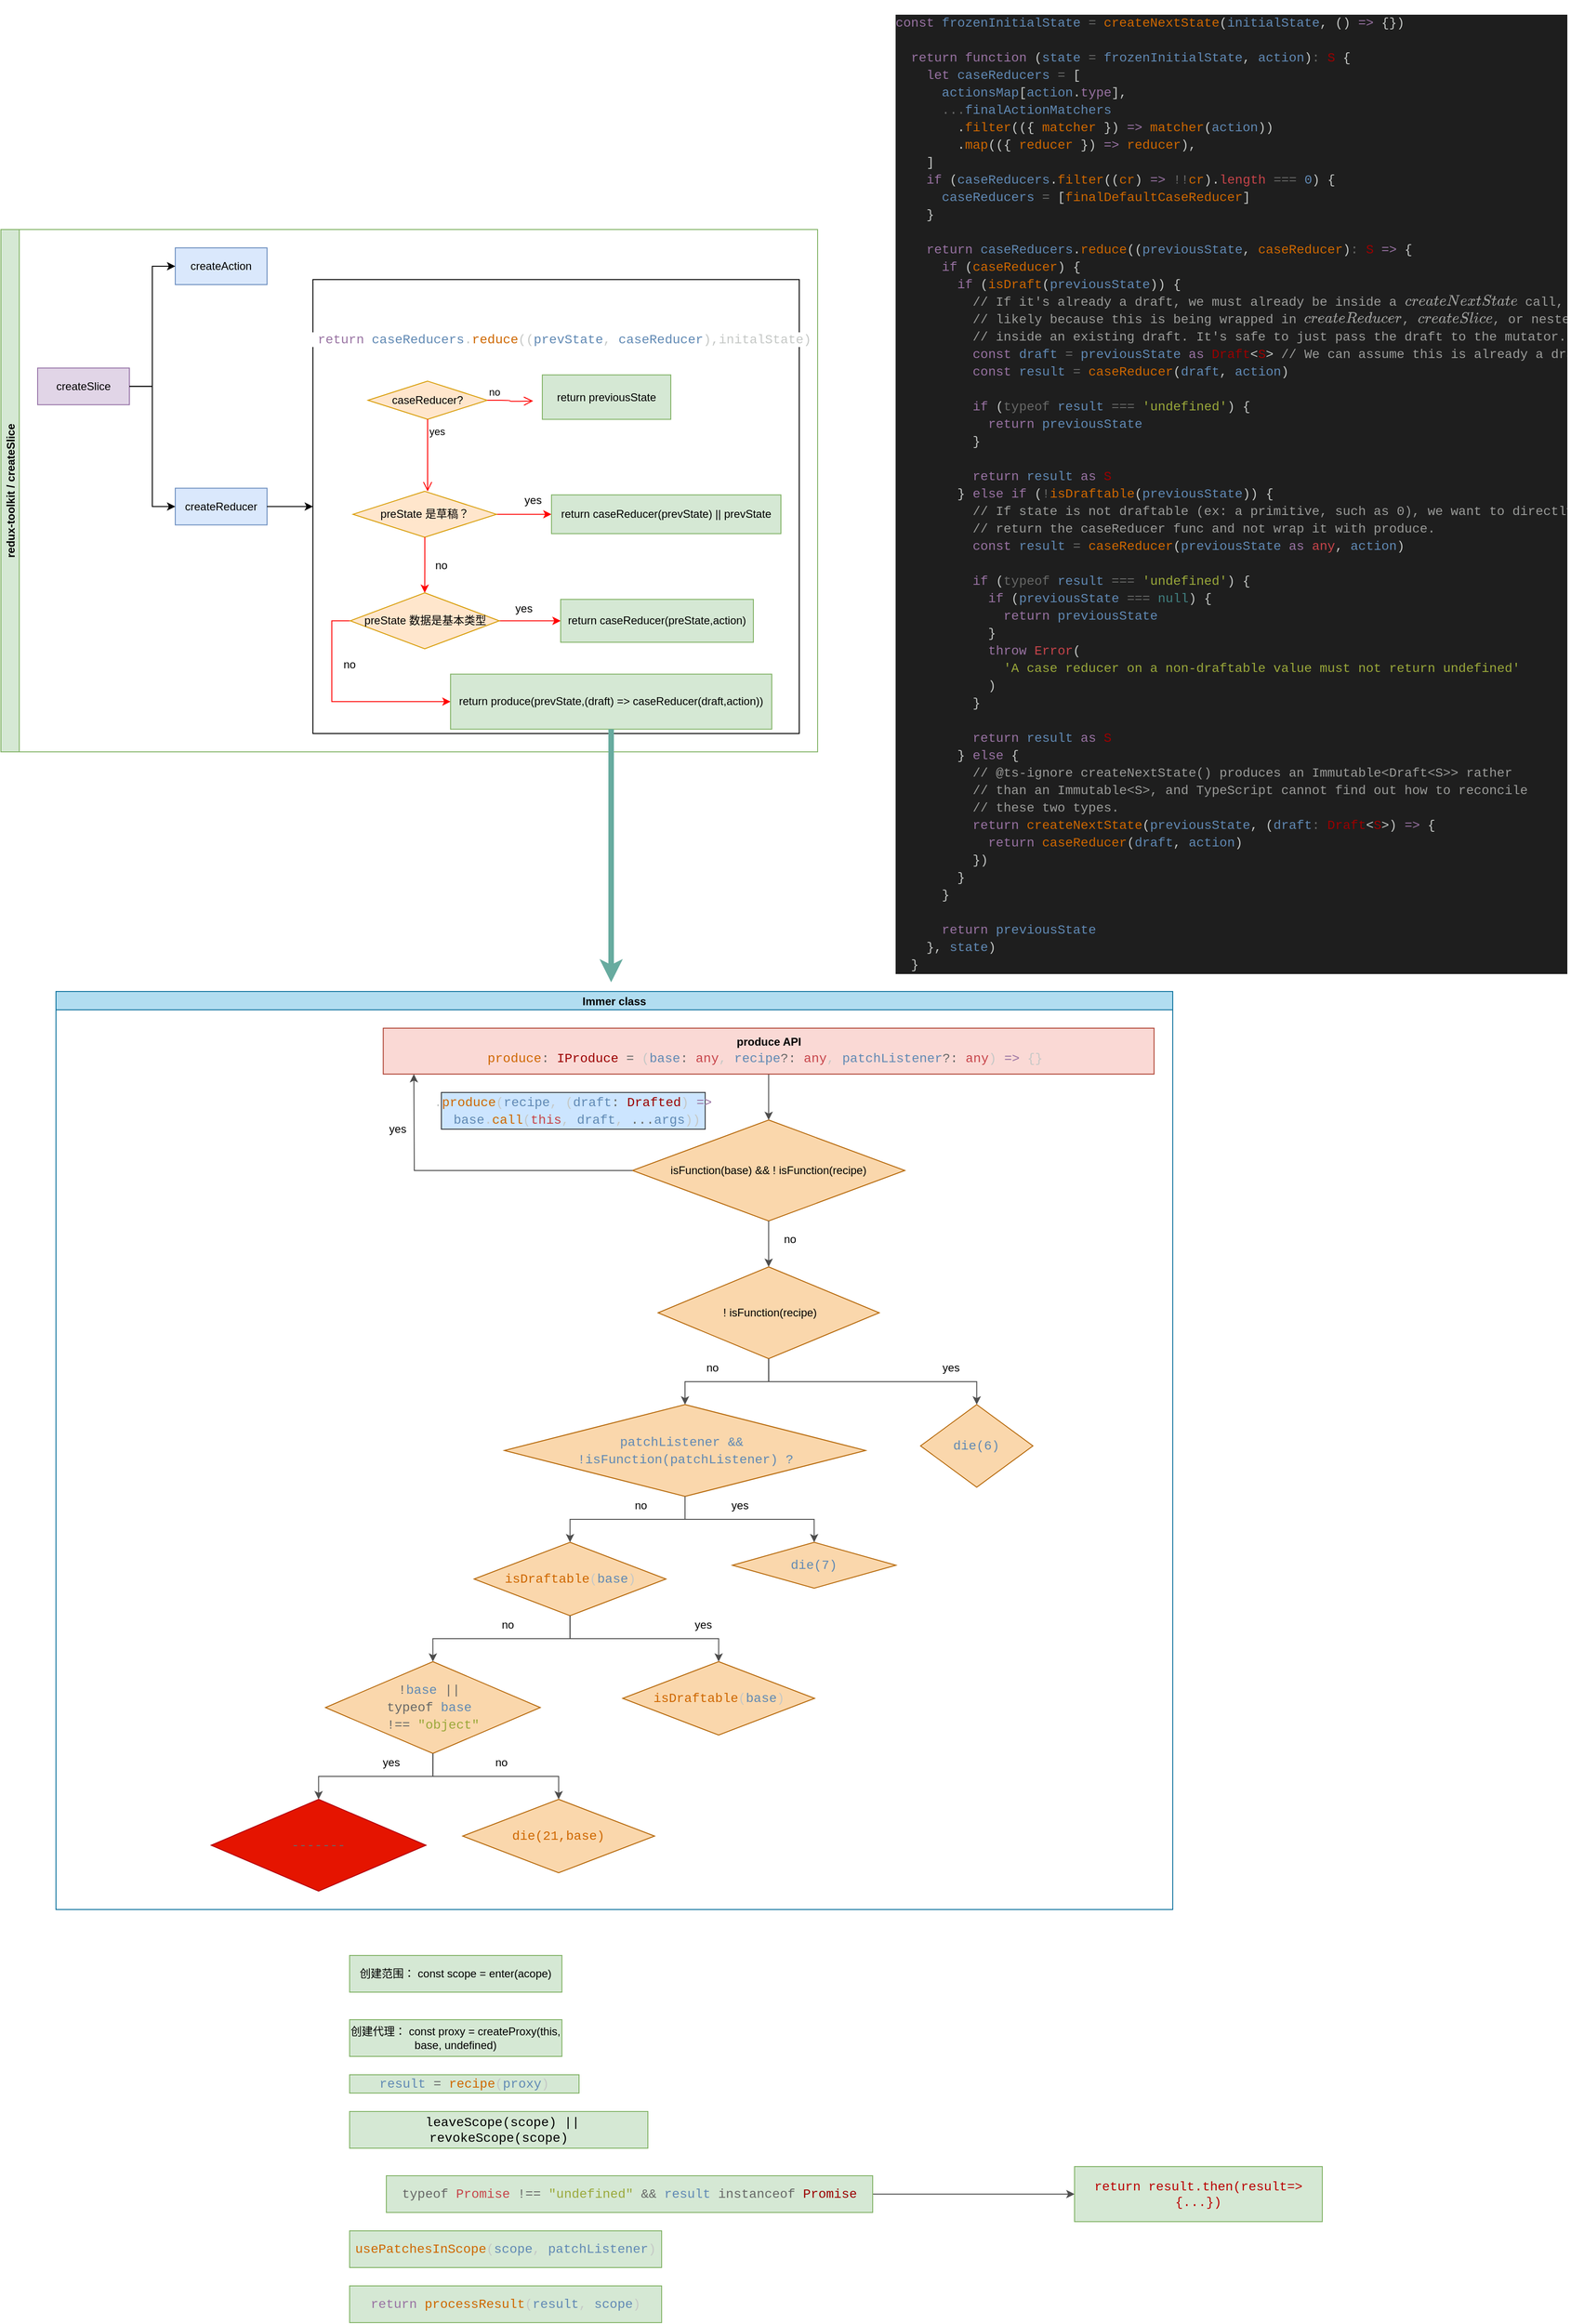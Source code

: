 <mxfile version="14.8.0" type="github">
  <diagram id="C5RBs43oDa-KdzZeNtuy" name="Immer 源码">
    <mxGraphModel dx="1525" dy="796" grid="1" gridSize="10" guides="1" tooltips="1" connect="1" arrows="1" fold="1" page="1" pageScale="1" pageWidth="827" pageHeight="1169" math="0" shadow="0">
      <root>
        <mxCell id="WIyWlLk6GJQsqaUBKTNV-0" />
        <mxCell id="WIyWlLk6GJQsqaUBKTNV-1" parent="WIyWlLk6GJQsqaUBKTNV-0" />
        <mxCell id="nkPAldrCDChmKuOqDMVw-0" value="redux-toolkit / createSlice" style="swimlane;startSize=20;horizontal=0;childLayout=treeLayout;horizontalTree=1;resizable=0;containerType=tree;strokeColor=#82b366;fillColor=#d5e8d4;" vertex="1" parent="WIyWlLk6GJQsqaUBKTNV-1">
          <mxGeometry x="260" y="300" width="890" height="569" as="geometry">
            <mxRectangle x="260" y="300" width="50" height="40" as="alternateBounds" />
          </mxGeometry>
        </mxCell>
        <mxCell id="nkPAldrCDChmKuOqDMVw-1" value="createSlice" style="whiteSpace=wrap;html=1;fillColor=#e1d5e7;strokeColor=#9673a6;" vertex="1" parent="nkPAldrCDChmKuOqDMVw-0">
          <mxGeometry x="40" y="150.892" width="100" height="40" as="geometry" />
        </mxCell>
        <mxCell id="nkPAldrCDChmKuOqDMVw-2" value="createAction" style="whiteSpace=wrap;html=1;fillColor=#dae8fc;strokeColor=#6c8ebf;" vertex="1" parent="nkPAldrCDChmKuOqDMVw-0">
          <mxGeometry x="190" y="20" width="100" height="40" as="geometry" />
        </mxCell>
        <mxCell id="nkPAldrCDChmKuOqDMVw-3" value="" style="edgeStyle=elbowEdgeStyle;elbow=horizontal;html=1;rounded=0;" edge="1" parent="nkPAldrCDChmKuOqDMVw-0" source="nkPAldrCDChmKuOqDMVw-1" target="nkPAldrCDChmKuOqDMVw-2">
          <mxGeometry relative="1" as="geometry" />
        </mxCell>
        <mxCell id="nkPAldrCDChmKuOqDMVw-4" value="createReducer" style="whiteSpace=wrap;html=1;fillColor=#dae8fc;strokeColor=#6c8ebf;" vertex="1" parent="nkPAldrCDChmKuOqDMVw-0">
          <mxGeometry x="190" y="281.784" width="100" height="40" as="geometry" />
        </mxCell>
        <mxCell id="nkPAldrCDChmKuOqDMVw-5" value="" style="edgeStyle=elbowEdgeStyle;elbow=horizontal;html=1;rounded=0;" edge="1" parent="nkPAldrCDChmKuOqDMVw-0" source="nkPAldrCDChmKuOqDMVw-1" target="nkPAldrCDChmKuOqDMVw-4">
          <mxGeometry relative="1" as="geometry" />
        </mxCell>
        <mxCell id="nkPAldrCDChmKuOqDMVw-21" value="" style="edgeStyle=elbowEdgeStyle;elbow=horizontal;html=1;rounded=0;" edge="1" target="nkPAldrCDChmKuOqDMVw-22" source="nkPAldrCDChmKuOqDMVw-4" parent="nkPAldrCDChmKuOqDMVw-0">
          <mxGeometry relative="1" as="geometry">
            <mxPoint x="400" y="374.084" as="sourcePoint" />
          </mxGeometry>
        </mxCell>
        <mxCell id="nkPAldrCDChmKuOqDMVw-22" value="" style="whiteSpace=wrap;html=1;" vertex="1" parent="nkPAldrCDChmKuOqDMVw-0">
          <mxGeometry x="340" y="54.554" width="530" height="494.46" as="geometry" />
        </mxCell>
        <mxCell id="nkPAldrCDChmKuOqDMVw-24" value="caseReducer?" style="rhombus;whiteSpace=wrap;html=1;fillColor=#ffe6cc;strokeColor=#d79b00;" vertex="1" parent="nkPAldrCDChmKuOqDMVw-0">
          <mxGeometry x="400" y="165.192" width="130" height="41.59" as="geometry" />
        </mxCell>
        <mxCell id="nkPAldrCDChmKuOqDMVw-25" value="no" style="edgeStyle=orthogonalEdgeStyle;html=1;align=left;verticalAlign=bottom;endArrow=open;endSize=8;strokeColor=#ff0000;" edge="1" source="nkPAldrCDChmKuOqDMVw-24" parent="nkPAldrCDChmKuOqDMVw-0">
          <mxGeometry x="-1" relative="1" as="geometry">
            <mxPoint x="580" y="186.78" as="targetPoint" />
          </mxGeometry>
        </mxCell>
        <mxCell id="nkPAldrCDChmKuOqDMVw-26" value="yes" style="edgeStyle=orthogonalEdgeStyle;html=1;align=left;verticalAlign=top;endArrow=open;endSize=8;strokeColor=#ff0000;" edge="1" source="nkPAldrCDChmKuOqDMVw-24" parent="nkPAldrCDChmKuOqDMVw-0">
          <mxGeometry x="-1" relative="1" as="geometry">
            <mxPoint x="465" y="285.192" as="targetPoint" />
            <Array as="points">
              <mxPoint x="465" y="267.192" />
            </Array>
          </mxGeometry>
        </mxCell>
        <mxCell id="nkPAldrCDChmKuOqDMVw-28" value="return previousState" style="rounded=0;whiteSpace=wrap;html=1;fillColor=#d5e8d4;strokeColor=#82b366;" vertex="1" parent="nkPAldrCDChmKuOqDMVw-0">
          <mxGeometry x="590" y="158.372" width="140" height="48.41" as="geometry" />
        </mxCell>
        <mxCell id="nkPAldrCDChmKuOqDMVw-43" style="edgeStyle=orthogonalEdgeStyle;rounded=0;orthogonalLoop=1;jettySize=auto;html=1;exitX=1;exitY=0.5;exitDx=0;exitDy=0;entryX=0;entryY=0.5;entryDx=0;entryDy=0;strokeColor=#FF0000;" edge="1" parent="nkPAldrCDChmKuOqDMVw-0" source="nkPAldrCDChmKuOqDMVw-29" target="nkPAldrCDChmKuOqDMVw-39">
          <mxGeometry relative="1" as="geometry" />
        </mxCell>
        <mxCell id="nkPAldrCDChmKuOqDMVw-29" value="preState 是草稿？" style="rhombus;whiteSpace=wrap;html=1;fillColor=#ffe6cc;strokeColor=#d79b00;" vertex="1" parent="nkPAldrCDChmKuOqDMVw-0">
          <mxGeometry x="383.75" y="285.192" width="156.25" height="50" as="geometry" />
        </mxCell>
        <mxCell id="nkPAldrCDChmKuOqDMVw-32" value="" style="edgeStyle=orthogonalEdgeStyle;rounded=0;orthogonalLoop=1;jettySize=auto;html=1;strokeColor=#FF0000;" edge="1" source="nkPAldrCDChmKuOqDMVw-29" target="nkPAldrCDChmKuOqDMVw-33" parent="nkPAldrCDChmKuOqDMVw-0">
          <mxGeometry relative="1" as="geometry" />
        </mxCell>
        <mxCell id="nkPAldrCDChmKuOqDMVw-47" style="edgeStyle=orthogonalEdgeStyle;rounded=0;orthogonalLoop=1;jettySize=auto;html=1;exitX=1;exitY=0.5;exitDx=0;exitDy=0;entryX=0;entryY=0.5;entryDx=0;entryDy=0;strokeColor=#FF0000;" edge="1" parent="nkPAldrCDChmKuOqDMVw-0" source="nkPAldrCDChmKuOqDMVw-33" target="nkPAldrCDChmKuOqDMVw-46">
          <mxGeometry relative="1" as="geometry" />
        </mxCell>
        <mxCell id="nkPAldrCDChmKuOqDMVw-56" style="edgeStyle=orthogonalEdgeStyle;rounded=0;orthogonalLoop=1;jettySize=auto;html=1;exitX=0;exitY=0.5;exitDx=0;exitDy=0;entryX=0;entryY=0.5;entryDx=0;entryDy=0;strokeColor=#FF0000;" edge="1" parent="nkPAldrCDChmKuOqDMVw-0" source="nkPAldrCDChmKuOqDMVw-33" target="nkPAldrCDChmKuOqDMVw-49">
          <mxGeometry relative="1" as="geometry" />
        </mxCell>
        <mxCell id="nkPAldrCDChmKuOqDMVw-33" value="preState 数据是基本类型" style="rhombus;whiteSpace=wrap;html=1;fillColor=#ffe6cc;strokeColor=#d79b00;" vertex="1" parent="nkPAldrCDChmKuOqDMVw-0">
          <mxGeometry x="380.62" y="395.766" width="162.5" height="60.97" as="geometry" />
        </mxCell>
        <mxCell id="nkPAldrCDChmKuOqDMVw-34" value="yes" style="text;html=1;strokeColor=none;fillColor=none;align=center;verticalAlign=middle;whiteSpace=wrap;rounded=0;" vertex="1" parent="nkPAldrCDChmKuOqDMVw-0">
          <mxGeometry x="560" y="285.192" width="40" height="20" as="geometry" />
        </mxCell>
        <mxCell id="nkPAldrCDChmKuOqDMVw-39" value="&lt;span&gt;return caseReducer(prevState) || prevState&lt;/span&gt;" style="rounded=0;whiteSpace=wrap;html=1;strokeColor=#82b366;fillColor=#d5e8d4;" vertex="1" parent="nkPAldrCDChmKuOqDMVw-0">
          <mxGeometry x="600" y="289.07" width="250" height="42.24" as="geometry" />
        </mxCell>
        <mxCell id="nkPAldrCDChmKuOqDMVw-45" value="no" style="text;html=1;strokeColor=none;fillColor=none;align=center;verticalAlign=middle;whiteSpace=wrap;rounded=0;" vertex="1" parent="nkPAldrCDChmKuOqDMVw-0">
          <mxGeometry x="460" y="355.762" width="40" height="20" as="geometry" />
        </mxCell>
        <mxCell id="nkPAldrCDChmKuOqDMVw-27" value="&lt;div style=&quot;color: rgb(197 , 200 , 198) ; font-family: &amp;#34;consolas&amp;#34; , &amp;#34;courier new&amp;#34; , monospace ; font-size: 14px ; line-height: 19px&quot;&gt;&lt;span style=&quot;background-color: rgb(255 , 255 , 255)&quot;&gt;&amp;nbsp;&lt;span style=&quot;color: rgb(152 , 114 , 162)&quot;&gt;return&lt;/span&gt;&amp;nbsp;&lt;span style=&quot;color: rgb(96 , 137 , 180)&quot;&gt;caseReducers&lt;/span&gt;.&lt;span style=&quot;color: rgb(206 , 103 , 0)&quot;&gt;reduce&lt;/span&gt;((&lt;span style=&quot;color: rgb(96 , 137 , 180)&quot;&gt;prevState&lt;/span&gt;,&amp;nbsp;&lt;span style=&quot;color: rgb(96 , 137 , 180)&quot;&gt;caseReducer&lt;/span&gt;),initalState)&lt;/span&gt;&lt;/div&gt;" style="rounded=0;whiteSpace=wrap;html=1;" vertex="1" parent="nkPAldrCDChmKuOqDMVw-0">
          <mxGeometry x="400" y="119.996" width="420" as="geometry" />
        </mxCell>
        <mxCell id="nkPAldrCDChmKuOqDMVw-46" value="return caseReducer(preState,action)" style="rounded=0;whiteSpace=wrap;html=1;strokeColor=#82b366;fillColor=#d5e8d4;" vertex="1" parent="nkPAldrCDChmKuOqDMVw-0">
          <mxGeometry x="610" y="402.896" width="210" height="46.71" as="geometry" />
        </mxCell>
        <mxCell id="nkPAldrCDChmKuOqDMVw-48" value="yes" style="text;html=1;strokeColor=none;fillColor=none;align=center;verticalAlign=middle;whiteSpace=wrap;rounded=0;" vertex="1" parent="nkPAldrCDChmKuOqDMVw-0">
          <mxGeometry x="550" y="402.896" width="40" height="20" as="geometry" />
        </mxCell>
        <mxCell id="nkPAldrCDChmKuOqDMVw-49" value="return produce(prevState,(draft) =&amp;gt; caseReducer(draft,action))" style="rounded=0;whiteSpace=wrap;html=1;strokeColor=#82b366;fillColor=#d5e8d4;" vertex="1" parent="nkPAldrCDChmKuOqDMVw-0">
          <mxGeometry x="490" y="484.308" width="350" height="60" as="geometry" />
        </mxCell>
        <mxCell id="nkPAldrCDChmKuOqDMVw-57" value="no" style="text;html=1;strokeColor=none;fillColor=none;align=center;verticalAlign=middle;whiteSpace=wrap;rounded=0;" vertex="1" parent="nkPAldrCDChmKuOqDMVw-0">
          <mxGeometry x="360" y="464.308" width="40" height="20" as="geometry" />
        </mxCell>
        <mxCell id="nkPAldrCDChmKuOqDMVw-6" style="edgeStyle=orthogonalEdgeStyle;rounded=0;orthogonalLoop=1;jettySize=auto;html=1;exitX=0.5;exitY=1;exitDx=0;exitDy=0;" edge="1" parent="WIyWlLk6GJQsqaUBKTNV-1" source="nkPAldrCDChmKuOqDMVw-0" target="nkPAldrCDChmKuOqDMVw-0">
          <mxGeometry relative="1" as="geometry" />
        </mxCell>
        <mxCell id="nkPAldrCDChmKuOqDMVw-60" style="edgeStyle=orthogonalEdgeStyle;rounded=0;orthogonalLoop=1;jettySize=auto;html=1;exitX=0.5;exitY=1;exitDx=0;exitDy=0;strokeColor=#67AB9F;strokeWidth=6;" edge="1" parent="WIyWlLk6GJQsqaUBKTNV-1" source="nkPAldrCDChmKuOqDMVw-49">
          <mxGeometry relative="1" as="geometry">
            <mxPoint x="925" y="1120" as="targetPoint" />
          </mxGeometry>
        </mxCell>
        <mxCell id="nkPAldrCDChmKuOqDMVw-61" value="Immer class" style="swimlane;startSize=20;horizontal=1;childLayout=treeLayout;horizontalTree=0;resizable=0;containerType=tree;strokeColor=#10739e;fillColor=#b1ddf0;" vertex="1" parent="WIyWlLk6GJQsqaUBKTNV-1">
          <mxGeometry x="320" y="1130" width="1217" height="1000" as="geometry" />
        </mxCell>
        <mxCell id="nkPAldrCDChmKuOqDMVw-78" style="edgeStyle=orthogonalEdgeStyle;rounded=0;orthogonalLoop=1;jettySize=auto;html=1;exitX=0.5;exitY=1;exitDx=0;exitDy=0;entryX=0.5;entryY=0;entryDx=0;entryDy=0;strokeWidth=1;strokeColor=#4D4D4D;" edge="1" parent="nkPAldrCDChmKuOqDMVw-61" source="nkPAldrCDChmKuOqDMVw-62" target="nkPAldrCDChmKuOqDMVw-77">
          <mxGeometry relative="1" as="geometry" />
        </mxCell>
        <mxCell id="nkPAldrCDChmKuOqDMVw-62" value="&lt;span style=&quot;line-height: 130%&quot;&gt;&lt;b&gt;produce API&lt;/b&gt;&lt;br&gt;&lt;/span&gt;&lt;div style=&quot;color: rgb(197 , 200 , 198) ; font-family: &amp;#34;consolas&amp;#34; , &amp;#34;courier new&amp;#34; , monospace ; font-size: 14px ; line-height: 19px&quot;&gt;&lt;span style=&quot;color: rgb(206 , 103 , 0)&quot;&gt;produce&lt;/span&gt;&lt;span style=&quot;color: rgb(103 , 104 , 103)&quot;&gt;:&lt;/span&gt;&amp;nbsp;&lt;span style=&quot;color: rgb(155 , 0 , 0)&quot;&gt;IProduce&lt;/span&gt;&amp;nbsp;&lt;span style=&quot;color: rgb(103 , 104 , 103)&quot;&gt;=&lt;/span&gt;&amp;nbsp;(&lt;span style=&quot;color: rgb(96 , 137 , 180)&quot;&gt;base&lt;/span&gt;&lt;span style=&quot;color: rgb(103 , 104 , 103)&quot;&gt;:&lt;/span&gt;&amp;nbsp;&lt;span style=&quot;color: rgb(199 , 68 , 74)&quot;&gt;any&lt;/span&gt;,&amp;nbsp;&lt;span style=&quot;color: rgb(96 , 137 , 180)&quot;&gt;recipe&lt;/span&gt;&lt;span style=&quot;color: rgb(103 , 104 , 103)&quot;&gt;?:&lt;/span&gt;&amp;nbsp;&lt;span style=&quot;color: rgb(199 , 68 , 74)&quot;&gt;any&lt;/span&gt;,&amp;nbsp;&lt;span style=&quot;color: rgb(96 , 137 , 180)&quot;&gt;patchListener&lt;/span&gt;&lt;span style=&quot;color: rgb(103 , 104 , 103)&quot;&gt;?:&lt;/span&gt;&amp;nbsp;&lt;span style=&quot;color: rgb(199 , 68 , 74)&quot;&gt;any&lt;/span&gt;)&amp;nbsp;&lt;span style=&quot;color: rgb(152 , 114 , 162)&quot;&gt;=&amp;gt;&lt;/span&gt;&amp;nbsp;{}&amp;nbsp;&lt;/div&gt;" style="whiteSpace=wrap;html=1;fillColor=#fad9d5;strokeColor=#ae4132;" vertex="1" parent="nkPAldrCDChmKuOqDMVw-61">
          <mxGeometry x="356.654" y="40" width="840" height="50" as="geometry" />
        </mxCell>
        <mxCell id="nkPAldrCDChmKuOqDMVw-77" value="isFunction(base) &amp;amp;&amp;amp; ! isFunction(recipe)" style="rhombus;whiteSpace=wrap;html=1;shadow=0;strokeColor=#b46504;fillColor=#fad7ac;rounded=0;" vertex="1" parent="nkPAldrCDChmKuOqDMVw-61">
          <mxGeometry x="628.269" y="140" width="296.77" height="110" as="geometry" />
        </mxCell>
        <mxCell id="nkPAldrCDChmKuOqDMVw-86" value="&amp;nbsp;&amp;nbsp;" style="text;html=1;strokeColor=none;fillColor=none;align=center;verticalAlign=middle;whiteSpace=wrap;rounded=0;shadow=0;" vertex="1" parent="nkPAldrCDChmKuOqDMVw-61">
          <mxGeometry x="20" y="150" width="30" height="10" as="geometry" />
        </mxCell>
        <mxCell id="nkPAldrCDChmKuOqDMVw-85" value="&lt;div style=&quot;color: rgb(197 , 200 , 198) ; font-family: &amp;#34;consolas&amp;#34; , &amp;#34;courier new&amp;#34; , monospace ; font-size: 14px ; line-height: 19px&quot;&gt;.&lt;span style=&quot;color: rgb(206 , 103 , 0)&quot;&gt;produce&lt;/span&gt;(&lt;span style=&quot;color: rgb(96 , 137 , 180)&quot;&gt;recipe&lt;/span&gt;,&amp;nbsp;(&lt;span style=&quot;color: rgb(96 , 137 , 180)&quot;&gt;draft&lt;/span&gt;&lt;span style=&quot;color: rgb(103 , 104 , 103)&quot;&gt;:&lt;/span&gt;&amp;nbsp;&lt;span style=&quot;color: rgb(155 , 0 , 0)&quot;&gt;Drafted&lt;/span&gt;)&amp;nbsp;&lt;span style=&quot;color: rgb(152 , 114 , 162)&quot;&gt;=&amp;gt;&lt;/span&gt;&lt;/div&gt;&lt;div style=&quot;color: rgb(197 , 200 , 198) ; font-family: &amp;#34;consolas&amp;#34; , &amp;#34;courier new&amp;#34; , monospace ; font-size: 14px ; line-height: 19px&quot;&gt;&amp;nbsp;&lt;span style=&quot;color: rgb(96 , 137 , 180)&quot;&gt;base&lt;/span&gt;.&lt;span style=&quot;color: rgb(206 , 103 , 0)&quot;&gt;call&lt;/span&gt;(&lt;span style=&quot;color: rgb(199 , 68 , 74)&quot;&gt;this&lt;/span&gt;,&amp;nbsp;&lt;span style=&quot;color: rgb(96 , 137 , 180)&quot;&gt;draft&lt;/span&gt;,&amp;nbsp;&lt;span style=&quot;color: rgb(103 , 104 , 103)&quot;&gt;...&lt;/span&gt;&lt;span style=&quot;color: rgb(96 , 137 , 180)&quot;&gt;args&lt;/span&gt;))&lt;/div&gt;" style="text;html=1;strokeColor=#36393d;fillColor=#cce5ff;align=center;verticalAlign=middle;whiteSpace=wrap;rounded=0;shadow=0;" vertex="1" parent="nkPAldrCDChmKuOqDMVw-61">
          <mxGeometry x="420" y="110" width="287.49" height="40" as="geometry" />
        </mxCell>
        <mxCell id="nkPAldrCDChmKuOqDMVw-87" style="edgeStyle=orthogonalEdgeStyle;rounded=0;orthogonalLoop=1;jettySize=auto;html=1;exitX=0.5;exitY=1;exitDx=0;exitDy=0;entryX=0.5;entryY=0;entryDx=0;entryDy=0;strokeWidth=1;strokeColor=#4D4D4D;" edge="1" target="nkPAldrCDChmKuOqDMVw-88" source="nkPAldrCDChmKuOqDMVw-77" parent="nkPAldrCDChmKuOqDMVw-61">
          <mxGeometry relative="1" as="geometry">
            <mxPoint x="610" y="1130" as="sourcePoint" />
          </mxGeometry>
        </mxCell>
        <mxCell id="nkPAldrCDChmKuOqDMVw-88" value="&amp;nbsp;! isFunction(recipe)" style="rhombus;whiteSpace=wrap;html=1;shadow=0;strokeColor=#b46504;fillColor=#fad7ac;rounded=0;" vertex="1" parent="nkPAldrCDChmKuOqDMVw-61">
          <mxGeometry x="656.154" y="300" width="241" height="100" as="geometry" />
        </mxCell>
        <mxCell id="nkPAldrCDChmKuOqDMVw-89" value="no" style="text;html=1;strokeColor=none;fillColor=none;align=center;verticalAlign=middle;whiteSpace=wrap;rounded=0;shadow=0;" vertex="1" parent="nkPAldrCDChmKuOqDMVw-61">
          <mxGeometry x="780" y="260" width="40" height="20" as="geometry" />
        </mxCell>
        <mxCell id="nkPAldrCDChmKuOqDMVw-92" style="edgeStyle=orthogonalEdgeStyle;rounded=0;orthogonalLoop=1;jettySize=auto;html=1;exitX=0.5;exitY=1;exitDx=0;exitDy=0;entryX=0.5;entryY=0;entryDx=0;entryDy=0;strokeWidth=1;strokeColor=#4D4D4D;" edge="1" target="nkPAldrCDChmKuOqDMVw-93" source="nkPAldrCDChmKuOqDMVw-88" parent="nkPAldrCDChmKuOqDMVw-61">
          <mxGeometry relative="1" as="geometry">
            <mxPoint x="610" y="1250" as="sourcePoint" />
          </mxGeometry>
        </mxCell>
        <mxCell id="nkPAldrCDChmKuOqDMVw-93" value="&lt;span style=&quot;color: rgb(96 , 137 , 180) ; font-family: &amp;#34;consolas&amp;#34; , &amp;#34;courier new&amp;#34; , monospace ; font-size: 14px&quot;&gt;die(6)&lt;/span&gt;" style="rhombus;whiteSpace=wrap;html=1;shadow=0;strokeColor=#b46504;fillColor=#fad7ac;rounded=0;" vertex="1" parent="nkPAldrCDChmKuOqDMVw-61">
          <mxGeometry x="942.152" y="450" width="122.49" height="90" as="geometry" />
        </mxCell>
        <mxCell id="nkPAldrCDChmKuOqDMVw-103" value="yes" style="text;html=1;align=center;verticalAlign=middle;resizable=0;points=[];autosize=1;strokeColor=none;" vertex="1" parent="nkPAldrCDChmKuOqDMVw-61">
          <mxGeometry x="960.005" y="400" width="30" height="20" as="geometry" />
        </mxCell>
        <mxCell id="nkPAldrCDChmKuOqDMVw-115" value="no" style="text;html=1;align=center;verticalAlign=middle;resizable=0;points=[];autosize=1;strokeColor=none;" vertex="1" parent="nkPAldrCDChmKuOqDMVw-61">
          <mxGeometry x="700" y="400" width="30" height="20" as="geometry" />
        </mxCell>
        <mxCell id="nkPAldrCDChmKuOqDMVw-181" style="edgeStyle=orthogonalEdgeStyle;rounded=0;orthogonalLoop=1;jettySize=auto;html=1;exitX=0.5;exitY=1;exitDx=0;exitDy=0;entryX=0.5;entryY=0;entryDx=0;entryDy=0;strokeWidth=1;strokeColor=#4D4D4D;" edge="1" target="nkPAldrCDChmKuOqDMVw-182" source="nkPAldrCDChmKuOqDMVw-88" parent="nkPAldrCDChmKuOqDMVw-61">
          <mxGeometry relative="1" as="geometry">
            <mxPoint x="929.162" y="1290" as="sourcePoint" />
          </mxGeometry>
        </mxCell>
        <mxCell id="nkPAldrCDChmKuOqDMVw-182" value="&lt;div style=&quot;color: rgb(197 , 200 , 198) ; font-family: &amp;#34;consolas&amp;#34; , &amp;#34;courier new&amp;#34; , monospace ; font-size: 14px ; line-height: 19px&quot;&gt;&lt;span style=&quot;color: rgb(96 , 137 , 180)&quot;&gt;patchListener &amp;amp;&amp;amp;&amp;nbsp;&lt;/span&gt;&lt;/div&gt;&lt;div style=&quot;color: rgb(197 , 200 , 198) ; font-family: &amp;#34;consolas&amp;#34; , &amp;#34;courier new&amp;#34; , monospace ; font-size: 14px ; line-height: 19px&quot;&gt;&lt;span style=&quot;color: rgb(96 , 137 , 180)&quot;&gt;!isFunction(&lt;/span&gt;&lt;span style=&quot;color: rgb(96 , 137 , 180)&quot;&gt;patchListener&lt;/span&gt;&lt;span style=&quot;color: rgb(96 , 137 , 180)&quot;&gt;) ?&lt;/span&gt;&lt;/div&gt;" style="rhombus;whiteSpace=wrap;html=1;shadow=0;strokeColor=#b46504;fillColor=#fad7ac;rounded=0;" vertex="1" parent="nkPAldrCDChmKuOqDMVw-61">
          <mxGeometry x="488.666" y="450" width="393.68" height="100" as="geometry" />
        </mxCell>
        <mxCell id="nkPAldrCDChmKuOqDMVw-183" style="edgeStyle=orthogonalEdgeStyle;rounded=0;orthogonalLoop=1;jettySize=auto;html=1;exitX=0.5;exitY=1;exitDx=0;exitDy=0;entryX=0.5;entryY=0;entryDx=0;entryDy=0;strokeWidth=1;strokeColor=#4D4D4D;" edge="1" target="nkPAldrCDChmKuOqDMVw-184" source="nkPAldrCDChmKuOqDMVw-182" parent="nkPAldrCDChmKuOqDMVw-61">
          <mxGeometry relative="1" as="geometry">
            <mxPoint x="929.162" y="1440" as="sourcePoint" />
          </mxGeometry>
        </mxCell>
        <mxCell id="nkPAldrCDChmKuOqDMVw-184" value="&lt;div style=&quot;color: rgb(197 , 200 , 198) ; font-family: &amp;#34;consolas&amp;#34; , &amp;#34;courier new&amp;#34; , monospace ; font-size: 14px ; line-height: 19px&quot;&gt;&lt;span style=&quot;color: rgb(96 , 137 , 180)&quot;&gt;die(7)&lt;/span&gt;&lt;br&gt;&lt;/div&gt;" style="rhombus;whiteSpace=wrap;html=1;shadow=0;strokeColor=#b46504;fillColor=#fad7ac;rounded=0;" vertex="1" parent="nkPAldrCDChmKuOqDMVw-61">
          <mxGeometry x="737.136" y="600" width="178.22" height="50" as="geometry" />
        </mxCell>
        <mxCell id="nkPAldrCDChmKuOqDMVw-185" style="edgeStyle=orthogonalEdgeStyle;rounded=0;orthogonalLoop=1;jettySize=auto;html=1;exitX=0.5;exitY=1;exitDx=0;exitDy=0;entryX=0.5;entryY=0;entryDx=0;entryDy=0;strokeWidth=1;strokeColor=#4D4D4D;" edge="1" target="nkPAldrCDChmKuOqDMVw-186" source="nkPAldrCDChmKuOqDMVw-182" parent="nkPAldrCDChmKuOqDMVw-61">
          <mxGeometry relative="1" as="geometry">
            <mxPoint x="929.162" y="1440" as="sourcePoint" />
          </mxGeometry>
        </mxCell>
        <mxCell id="nkPAldrCDChmKuOqDMVw-186" value="&lt;div style=&quot;color: rgb(197 , 200 , 198) ; font-family: &amp;#34;consolas&amp;#34; , &amp;#34;courier new&amp;#34; , monospace ; font-size: 14px ; line-height: 19px&quot;&gt;&lt;div style=&quot;font-family: &amp;#34;consolas&amp;#34; , &amp;#34;courier new&amp;#34; , monospace ; line-height: 19px&quot;&gt;&lt;span style=&quot;color: rgb(206 , 103 , 0)&quot;&gt;isDraftable&lt;/span&gt;(&lt;span style=&quot;color: rgb(96 , 137 , 180)&quot;&gt;base&lt;/span&gt;)&lt;/div&gt;&lt;/div&gt;" style="rhombus;whiteSpace=wrap;html=1;shadow=0;strokeColor=#b46504;fillColor=#fad7ac;rounded=0;" vertex="1" parent="nkPAldrCDChmKuOqDMVw-61">
          <mxGeometry x="455.656" y="600" width="209.09" height="80" as="geometry" />
        </mxCell>
        <mxCell id="nkPAldrCDChmKuOqDMVw-189" style="edgeStyle=orthogonalEdgeStyle;rounded=0;orthogonalLoop=1;jettySize=auto;html=1;exitX=0.5;exitY=1;exitDx=0;exitDy=0;entryX=0.5;entryY=0;entryDx=0;entryDy=0;strokeWidth=1;strokeColor=#4D4D4D;" edge="1" target="nkPAldrCDChmKuOqDMVw-190" source="nkPAldrCDChmKuOqDMVw-186" parent="nkPAldrCDChmKuOqDMVw-61">
          <mxGeometry relative="1" as="geometry">
            <mxPoint x="1015.452" y="1590" as="sourcePoint" />
          </mxGeometry>
        </mxCell>
        <mxCell id="nkPAldrCDChmKuOqDMVw-190" value="&lt;div style=&quot;color: rgb(197 , 200 , 198) ; font-family: &amp;#34;consolas&amp;#34; , &amp;#34;courier new&amp;#34; , monospace ; font-size: 14px ; line-height: 19px&quot;&gt;&lt;div style=&quot;font-family: &amp;#34;consolas&amp;#34; , &amp;#34;courier new&amp;#34; , monospace ; line-height: 19px&quot;&gt;&lt;span style=&quot;color: rgb(206 , 103 , 0)&quot;&gt;isDraftable&lt;/span&gt;(&lt;span style=&quot;color: rgb(96 , 137 , 180)&quot;&gt;base&lt;/span&gt;)&lt;/div&gt;&lt;/div&gt;" style="rhombus;whiteSpace=wrap;html=1;shadow=0;strokeColor=#b46504;fillColor=#fad7ac;rounded=0;" vertex="1" parent="nkPAldrCDChmKuOqDMVw-61">
          <mxGeometry x="617.605" y="730" width="209.09" height="80" as="geometry" />
        </mxCell>
        <mxCell id="nkPAldrCDChmKuOqDMVw-193" style="edgeStyle=orthogonalEdgeStyle;rounded=0;orthogonalLoop=1;jettySize=auto;html=1;exitX=0.5;exitY=1;exitDx=0;exitDy=0;entryX=0.5;entryY=0;entryDx=0;entryDy=0;strokeWidth=1;strokeColor=#4D4D4D;" edge="1" target="nkPAldrCDChmKuOqDMVw-194" source="nkPAldrCDChmKuOqDMVw-186" parent="nkPAldrCDChmKuOqDMVw-61">
          <mxGeometry relative="1" as="geometry">
            <mxPoint x="1015.452" y="1590" as="sourcePoint" />
          </mxGeometry>
        </mxCell>
        <mxCell id="nkPAldrCDChmKuOqDMVw-194" value="&lt;div style=&quot;color: rgb(197 , 200 , 198) ; font-family: &amp;#34;consolas&amp;#34; , &amp;#34;courier new&amp;#34; , monospace ; font-size: 14px ; line-height: 19px&quot;&gt;&lt;div style=&quot;font-family: &amp;#34;consolas&amp;#34; , &amp;#34;courier new&amp;#34; , monospace ; line-height: 19px&quot;&gt;&lt;div style=&quot;font-family: &amp;#34;consolas&amp;#34; , &amp;#34;courier new&amp;#34; , monospace ; line-height: 19px&quot;&gt;&lt;span style=&quot;color: rgb(103 , 104 , 103)&quot;&gt;!&lt;/span&gt;&lt;span style=&quot;color: rgb(96 , 137 , 180)&quot;&gt;base&lt;/span&gt;&amp;nbsp;&lt;span style=&quot;color: rgb(103 , 104 , 103)&quot;&gt;||&lt;/span&gt;&amp;nbsp;&lt;/div&gt;&lt;div style=&quot;font-family: &amp;#34;consolas&amp;#34; , &amp;#34;courier new&amp;#34; , monospace ; line-height: 19px&quot;&gt;&lt;span style=&quot;color: rgb(103 , 104 , 103)&quot;&gt;typeof&lt;/span&gt;&amp;nbsp;&lt;span style=&quot;color: rgb(96 , 137 , 180)&quot;&gt;base&lt;/span&gt;&amp;nbsp;&lt;/div&gt;&lt;div style=&quot;font-family: &amp;#34;consolas&amp;#34; , &amp;#34;courier new&amp;#34; , monospace ; line-height: 19px&quot;&gt;&lt;span style=&quot;color: rgb(103 , 104 , 103)&quot;&gt;!==&lt;/span&gt;&amp;nbsp;&lt;span style=&quot;color: rgb(154 , 168 , 58)&quot;&gt;&quot;object&quot;&lt;/span&gt;&lt;/div&gt;&lt;/div&gt;&lt;/div&gt;" style="rhombus;whiteSpace=wrap;html=1;shadow=0;strokeColor=#b46504;fillColor=#fad7ac;rounded=0;" vertex="1" parent="nkPAldrCDChmKuOqDMVw-61">
          <mxGeometry x="293.707" y="730" width="234.08" height="100" as="geometry" />
        </mxCell>
        <mxCell id="nkPAldrCDChmKuOqDMVw-197" style="edgeStyle=orthogonalEdgeStyle;rounded=0;orthogonalLoop=1;jettySize=auto;html=1;exitX=0.5;exitY=1;exitDx=0;exitDy=0;entryX=0.5;entryY=0;entryDx=0;entryDy=0;strokeWidth=1;strokeColor=#4D4D4D;" edge="1" target="nkPAldrCDChmKuOqDMVw-198" source="nkPAldrCDChmKuOqDMVw-194" parent="nkPAldrCDChmKuOqDMVw-61">
          <mxGeometry relative="1" as="geometry">
            <mxPoint x="1140.752" y="1720" as="sourcePoint" />
          </mxGeometry>
        </mxCell>
        <mxCell id="nkPAldrCDChmKuOqDMVw-198" value="&lt;div style=&quot;font-family: &amp;#34;consolas&amp;#34; , &amp;#34;courier new&amp;#34; , monospace ; font-size: 14px ; line-height: 19px&quot;&gt;&lt;div style=&quot;font-family: &amp;#34;consolas&amp;#34; , &amp;#34;courier new&amp;#34; , monospace ; line-height: 19px&quot;&gt;&lt;font color=&quot;#ce6700&quot;&gt;die(21,base)&lt;/font&gt;&lt;/div&gt;&lt;/div&gt;" style="rhombus;whiteSpace=wrap;html=1;shadow=0;strokeColor=#b46504;fillColor=#fad7ac;rounded=0;" vertex="1" parent="nkPAldrCDChmKuOqDMVw-61">
          <mxGeometry x="443.242" y="880" width="209.09" height="80" as="geometry" />
        </mxCell>
        <mxCell id="nkPAldrCDChmKuOqDMVw-199" style="edgeStyle=orthogonalEdgeStyle;rounded=0;orthogonalLoop=1;jettySize=auto;html=1;exitX=0.5;exitY=1;exitDx=0;exitDy=0;entryX=0.5;entryY=0;entryDx=0;entryDy=0;strokeWidth=1;strokeColor=#4D4D4D;" edge="1" target="nkPAldrCDChmKuOqDMVw-200" source="nkPAldrCDChmKuOqDMVw-194" parent="nkPAldrCDChmKuOqDMVw-61">
          <mxGeometry relative="1" as="geometry">
            <mxPoint x="1142.377" y="1720" as="sourcePoint" />
          </mxGeometry>
        </mxCell>
        <mxCell id="nkPAldrCDChmKuOqDMVw-200" value="&lt;div style=&quot;font-family: &amp;#34;consolas&amp;#34; , &amp;#34;courier new&amp;#34; , monospace ; font-size: 14px ; line-height: 19px&quot;&gt;&lt;div style=&quot;font-family: &amp;#34;consolas&amp;#34; , &amp;#34;courier new&amp;#34; , monospace ; line-height: 19px&quot;&gt;&lt;div style=&quot;font-family: &amp;#34;consolas&amp;#34; , &amp;#34;courier new&amp;#34; , monospace ; line-height: 19px&quot;&gt;&lt;font color=&quot;#676867&quot;&gt;-------&lt;/font&gt;&lt;/div&gt;&lt;/div&gt;&lt;/div&gt;" style="rhombus;whiteSpace=wrap;html=1;shadow=0;strokeColor=#B20000;fillColor=#e51400;rounded=0;fontColor=#ffffff;" vertex="1" parent="nkPAldrCDChmKuOqDMVw-61">
          <mxGeometry x="169.162" y="880" width="234.08" height="100" as="geometry" />
        </mxCell>
        <mxCell id="nkPAldrCDChmKuOqDMVw-187" value="yes" style="text;html=1;align=center;verticalAlign=middle;resizable=0;points=[];autosize=1;strokeColor=none;" vertex="1" parent="nkPAldrCDChmKuOqDMVw-61">
          <mxGeometry x="730" y="550" width="30" height="20" as="geometry" />
        </mxCell>
        <mxCell id="nkPAldrCDChmKuOqDMVw-188" value="no&lt;br&gt;" style="text;html=1;align=center;verticalAlign=middle;resizable=0;points=[];autosize=1;strokeColor=none;" vertex="1" parent="nkPAldrCDChmKuOqDMVw-61">
          <mxGeometry x="622.33" y="550" width="30" height="20" as="geometry" />
        </mxCell>
        <mxCell id="nkPAldrCDChmKuOqDMVw-204" value="yes" style="text;html=1;align=center;verticalAlign=middle;resizable=0;points=[];autosize=1;strokeColor=none;" vertex="1" parent="nkPAldrCDChmKuOqDMVw-61">
          <mxGeometry x="690" y="680" width="30" height="20" as="geometry" />
        </mxCell>
        <mxCell id="nkPAldrCDChmKuOqDMVw-203" value="no" style="text;html=1;align=center;verticalAlign=middle;resizable=0;points=[];autosize=1;strokeColor=none;" vertex="1" parent="nkPAldrCDChmKuOqDMVw-61">
          <mxGeometry x="477" y="680" width="30" height="20" as="geometry" />
        </mxCell>
        <mxCell id="nkPAldrCDChmKuOqDMVw-201" value="no" style="text;html=1;align=center;verticalAlign=middle;resizable=0;points=[];autosize=1;strokeColor=none;" vertex="1" parent="nkPAldrCDChmKuOqDMVw-61">
          <mxGeometry x="470" y="830" width="30" height="20" as="geometry" />
        </mxCell>
        <mxCell id="nkPAldrCDChmKuOqDMVw-202" value="yes" style="text;html=1;align=center;verticalAlign=middle;resizable=0;points=[];autosize=1;strokeColor=none;" vertex="1" parent="nkPAldrCDChmKuOqDMVw-61">
          <mxGeometry x="350" y="830" width="30" height="20" as="geometry" />
        </mxCell>
        <mxCell id="nkPAldrCDChmKuOqDMVw-128" value="yes" style="text;html=1;align=center;verticalAlign=middle;resizable=0;points=[];autosize=1;strokeColor=none;" vertex="1" parent="nkPAldrCDChmKuOqDMVw-61">
          <mxGeometry x="356.65" y="140" width="30" height="20" as="geometry" />
        </mxCell>
        <mxCell id="nkPAldrCDChmKuOqDMVw-76" value="&lt;h1&gt;&lt;div style=&quot;color: rgb(197 , 200 , 198) ; background-color: rgb(30 , 30 , 30) ; font-family: &amp;#34;consolas&amp;#34; , &amp;#34;courier new&amp;#34; , monospace ; font-weight: normal ; font-size: 14px ; line-height: 19px&quot;&gt;&lt;div&gt;&lt;span style=&quot;color: #9872a2&quot;&gt;const&lt;/span&gt;&amp;nbsp;&lt;span style=&quot;color: #6089b4&quot;&gt;frozenInitialState&lt;/span&gt;&amp;nbsp;&lt;span style=&quot;color: #676867&quot;&gt;=&lt;/span&gt;&amp;nbsp;&lt;span style=&quot;color: #ce6700&quot;&gt;createNextState&lt;/span&gt;(&lt;span style=&quot;color: #6089b4&quot;&gt;initialState&lt;/span&gt;,&amp;nbsp;()&amp;nbsp;&lt;span style=&quot;color: #9872a2&quot;&gt;=&amp;gt;&lt;/span&gt;&amp;nbsp;{})&lt;/div&gt;&lt;br&gt;&lt;div&gt;&amp;nbsp;&amp;nbsp;&lt;span style=&quot;color: #9872a2&quot;&gt;return&lt;/span&gt;&amp;nbsp;&lt;span style=&quot;color: #9872a2&quot;&gt;function&lt;/span&gt;&amp;nbsp;(&lt;span style=&quot;color: #6089b4&quot;&gt;state&lt;/span&gt;&amp;nbsp;&lt;span style=&quot;color: #676867&quot;&gt;=&lt;/span&gt;&amp;nbsp;&lt;span style=&quot;color: #6089b4&quot;&gt;frozenInitialState&lt;/span&gt;,&amp;nbsp;&lt;span style=&quot;color: #6089b4&quot;&gt;action&lt;/span&gt;)&lt;span style=&quot;color: #676867&quot;&gt;:&lt;/span&gt;&amp;nbsp;&lt;span style=&quot;color: #9b0000&quot;&gt;S&lt;/span&gt;&amp;nbsp;{&lt;/div&gt;&lt;div&gt;&amp;nbsp;&amp;nbsp;&amp;nbsp;&amp;nbsp;&lt;span style=&quot;color: #9872a2&quot;&gt;let&lt;/span&gt;&amp;nbsp;&lt;span style=&quot;color: #6089b4&quot;&gt;caseReducers&lt;/span&gt;&amp;nbsp;&lt;span style=&quot;color: #676867&quot;&gt;=&lt;/span&gt;&amp;nbsp;[&lt;/div&gt;&lt;div&gt;&amp;nbsp;&amp;nbsp;&amp;nbsp;&amp;nbsp;&amp;nbsp;&amp;nbsp;&lt;span style=&quot;color: #6089b4&quot;&gt;actionsMap&lt;/span&gt;[&lt;span style=&quot;color: #6089b4&quot;&gt;action&lt;/span&gt;.&lt;span style=&quot;color: #9872a2&quot;&gt;type&lt;/span&gt;],&lt;/div&gt;&lt;div&gt;&amp;nbsp;&amp;nbsp;&amp;nbsp;&amp;nbsp;&amp;nbsp;&amp;nbsp;&lt;span style=&quot;color: #676867&quot;&gt;...&lt;/span&gt;&lt;span style=&quot;color: #6089b4&quot;&gt;finalActionMatchers&lt;/span&gt;&lt;/div&gt;&lt;div&gt;&amp;nbsp;&amp;nbsp;&amp;nbsp;&amp;nbsp;&amp;nbsp;&amp;nbsp;&amp;nbsp;&amp;nbsp;.&lt;span style=&quot;color: #ce6700&quot;&gt;filter&lt;/span&gt;(({&amp;nbsp;&lt;span style=&quot;color: #ce6700&quot;&gt;matcher&lt;/span&gt;&amp;nbsp;})&amp;nbsp;&lt;span style=&quot;color: #9872a2&quot;&gt;=&amp;gt;&lt;/span&gt;&amp;nbsp;&lt;span style=&quot;color: #ce6700&quot;&gt;matcher&lt;/span&gt;(&lt;span style=&quot;color: #6089b4&quot;&gt;action&lt;/span&gt;))&lt;/div&gt;&lt;div&gt;&amp;nbsp;&amp;nbsp;&amp;nbsp;&amp;nbsp;&amp;nbsp;&amp;nbsp;&amp;nbsp;&amp;nbsp;.&lt;span style=&quot;color: #ce6700&quot;&gt;map&lt;/span&gt;(({&amp;nbsp;&lt;span style=&quot;color: #ce6700&quot;&gt;reducer&lt;/span&gt;&amp;nbsp;})&amp;nbsp;&lt;span style=&quot;color: #9872a2&quot;&gt;=&amp;gt;&lt;/span&gt;&amp;nbsp;&lt;span style=&quot;color: #ce6700&quot;&gt;reducer&lt;/span&gt;),&lt;/div&gt;&lt;div&gt;&amp;nbsp;&amp;nbsp;&amp;nbsp;&amp;nbsp;]&lt;/div&gt;&lt;div&gt;&amp;nbsp;&amp;nbsp;&amp;nbsp;&amp;nbsp;&lt;span style=&quot;color: #9872a2&quot;&gt;if&lt;/span&gt;&amp;nbsp;(&lt;span style=&quot;color: #6089b4&quot;&gt;caseReducers&lt;/span&gt;.&lt;span style=&quot;color: #ce6700&quot;&gt;filter&lt;/span&gt;((&lt;span style=&quot;color: #ce6700&quot;&gt;cr&lt;/span&gt;)&amp;nbsp;&lt;span style=&quot;color: #9872a2&quot;&gt;=&amp;gt;&lt;/span&gt;&amp;nbsp;&lt;span style=&quot;color: #676867&quot;&gt;!!&lt;/span&gt;&lt;span style=&quot;color: #ce6700&quot;&gt;cr&lt;/span&gt;).&lt;span style=&quot;color: #c7444a&quot;&gt;length&lt;/span&gt;&amp;nbsp;&lt;span style=&quot;color: #676867&quot;&gt;===&lt;/span&gt;&amp;nbsp;&lt;span style=&quot;color: #6089b4&quot;&gt;0&lt;/span&gt;)&amp;nbsp;{&lt;/div&gt;&lt;div&gt;&amp;nbsp;&amp;nbsp;&amp;nbsp;&amp;nbsp;&amp;nbsp;&amp;nbsp;&lt;span style=&quot;color: #6089b4&quot;&gt;caseReducers&lt;/span&gt;&amp;nbsp;&lt;span style=&quot;color: #676867&quot;&gt;=&lt;/span&gt;&amp;nbsp;[&lt;span style=&quot;color: #ce6700&quot;&gt;finalDefaultCaseReducer&lt;/span&gt;]&lt;/div&gt;&lt;div&gt;&amp;nbsp;&amp;nbsp;&amp;nbsp;&amp;nbsp;}&lt;/div&gt;&lt;br&gt;&lt;div&gt;&amp;nbsp;&amp;nbsp;&amp;nbsp;&amp;nbsp;&lt;span style=&quot;color: #9872a2&quot;&gt;return&lt;/span&gt;&amp;nbsp;&lt;span style=&quot;color: #6089b4&quot;&gt;caseReducers&lt;/span&gt;.&lt;span style=&quot;color: #ce6700&quot;&gt;reduce&lt;/span&gt;((&lt;span style=&quot;color: #6089b4&quot;&gt;previousState&lt;/span&gt;,&amp;nbsp;&lt;span style=&quot;color: #ce6700&quot;&gt;caseReducer&lt;/span&gt;)&lt;span style=&quot;color: #676867&quot;&gt;:&lt;/span&gt;&amp;nbsp;&lt;span style=&quot;color: #9b0000&quot;&gt;S&lt;/span&gt;&amp;nbsp;&lt;span style=&quot;color: #9872a2&quot;&gt;=&amp;gt;&lt;/span&gt;&amp;nbsp;{&lt;/div&gt;&lt;div&gt;&amp;nbsp;&amp;nbsp;&amp;nbsp;&amp;nbsp;&amp;nbsp;&amp;nbsp;&lt;span style=&quot;color: #9872a2&quot;&gt;if&lt;/span&gt;&amp;nbsp;(&lt;span style=&quot;color: #ce6700&quot;&gt;caseReducer&lt;/span&gt;)&amp;nbsp;{&lt;/div&gt;&lt;div&gt;&amp;nbsp;&amp;nbsp;&amp;nbsp;&amp;nbsp;&amp;nbsp;&amp;nbsp;&amp;nbsp;&amp;nbsp;&lt;span style=&quot;color: #9872a2&quot;&gt;if&lt;/span&gt;&amp;nbsp;(&lt;span style=&quot;color: #ce6700&quot;&gt;isDraft&lt;/span&gt;(&lt;span style=&quot;color: #6089b4&quot;&gt;previousState&lt;/span&gt;))&amp;nbsp;{&lt;/div&gt;&lt;div&gt;&amp;nbsp;&amp;nbsp;&amp;nbsp;&amp;nbsp;&amp;nbsp;&amp;nbsp;&amp;nbsp;&amp;nbsp;&amp;nbsp;&amp;nbsp;&lt;span style=&quot;color: #9a9b99&quot;&gt;//&amp;nbsp;If&amp;nbsp;it&#39;s&amp;nbsp;already&amp;nbsp;a&amp;nbsp;draft,&amp;nbsp;we&amp;nbsp;must&amp;nbsp;already&amp;nbsp;be&amp;nbsp;inside&amp;nbsp;a&amp;nbsp;`createNextState`&amp;nbsp;call,&lt;/span&gt;&lt;/div&gt;&lt;div&gt;&amp;nbsp;&amp;nbsp;&amp;nbsp;&amp;nbsp;&amp;nbsp;&amp;nbsp;&amp;nbsp;&amp;nbsp;&amp;nbsp;&amp;nbsp;&lt;span style=&quot;color: #9a9b99&quot;&gt;//&amp;nbsp;likely&amp;nbsp;because&amp;nbsp;this&amp;nbsp;is&amp;nbsp;being&amp;nbsp;wrapped&amp;nbsp;in&amp;nbsp;`createReducer`,&amp;nbsp;`createSlice`,&amp;nbsp;or&amp;nbsp;nested&lt;/span&gt;&lt;/div&gt;&lt;div&gt;&amp;nbsp;&amp;nbsp;&amp;nbsp;&amp;nbsp;&amp;nbsp;&amp;nbsp;&amp;nbsp;&amp;nbsp;&amp;nbsp;&amp;nbsp;&lt;span style=&quot;color: #9a9b99&quot;&gt;//&amp;nbsp;inside&amp;nbsp;an&amp;nbsp;existing&amp;nbsp;draft.&amp;nbsp;It&#39;s&amp;nbsp;safe&amp;nbsp;to&amp;nbsp;just&amp;nbsp;pass&amp;nbsp;the&amp;nbsp;draft&amp;nbsp;to&amp;nbsp;the&amp;nbsp;mutator.&lt;/span&gt;&lt;/div&gt;&lt;div&gt;&amp;nbsp;&amp;nbsp;&amp;nbsp;&amp;nbsp;&amp;nbsp;&amp;nbsp;&amp;nbsp;&amp;nbsp;&amp;nbsp;&amp;nbsp;&lt;span style=&quot;color: #9872a2&quot;&gt;const&lt;/span&gt;&amp;nbsp;&lt;span style=&quot;color: #6089b4&quot;&gt;draft&lt;/span&gt;&amp;nbsp;&lt;span style=&quot;color: #676867&quot;&gt;=&lt;/span&gt;&amp;nbsp;&lt;span style=&quot;color: #6089b4&quot;&gt;previousState&lt;/span&gt;&amp;nbsp;&lt;span style=&quot;color: #9872a2&quot;&gt;as&lt;/span&gt;&amp;nbsp;&lt;span style=&quot;color: #9b0000&quot;&gt;Draft&lt;/span&gt;&amp;lt;&lt;span style=&quot;color: #9b0000&quot;&gt;S&lt;/span&gt;&amp;gt;&amp;nbsp;&lt;span style=&quot;color: #9a9b99&quot;&gt;//&amp;nbsp;We&amp;nbsp;can&amp;nbsp;assume&amp;nbsp;this&amp;nbsp;is&amp;nbsp;already&amp;nbsp;a&amp;nbsp;draft&lt;/span&gt;&lt;/div&gt;&lt;div&gt;&amp;nbsp;&amp;nbsp;&amp;nbsp;&amp;nbsp;&amp;nbsp;&amp;nbsp;&amp;nbsp;&amp;nbsp;&amp;nbsp;&amp;nbsp;&lt;span style=&quot;color: #9872a2&quot;&gt;const&lt;/span&gt;&amp;nbsp;&lt;span style=&quot;color: #6089b4&quot;&gt;result&lt;/span&gt;&amp;nbsp;&lt;span style=&quot;color: #676867&quot;&gt;=&lt;/span&gt;&amp;nbsp;&lt;span style=&quot;color: #ce6700&quot;&gt;caseReducer&lt;/span&gt;(&lt;span style=&quot;color: #6089b4&quot;&gt;draft&lt;/span&gt;,&amp;nbsp;&lt;span style=&quot;color: #6089b4&quot;&gt;action&lt;/span&gt;)&lt;/div&gt;&lt;br&gt;&lt;div&gt;&amp;nbsp;&amp;nbsp;&amp;nbsp;&amp;nbsp;&amp;nbsp;&amp;nbsp;&amp;nbsp;&amp;nbsp;&amp;nbsp;&amp;nbsp;&lt;span style=&quot;color: #9872a2&quot;&gt;if&lt;/span&gt;&amp;nbsp;(&lt;span style=&quot;color: #676867&quot;&gt;typeof&lt;/span&gt;&amp;nbsp;&lt;span style=&quot;color: #6089b4&quot;&gt;result&lt;/span&gt;&amp;nbsp;&lt;span style=&quot;color: #676867&quot;&gt;===&lt;/span&gt;&amp;nbsp;&lt;span style=&quot;color: #9aa83a&quot;&gt;&#39;undefined&#39;&lt;/span&gt;)&amp;nbsp;{&lt;/div&gt;&lt;div&gt;&amp;nbsp;&amp;nbsp;&amp;nbsp;&amp;nbsp;&amp;nbsp;&amp;nbsp;&amp;nbsp;&amp;nbsp;&amp;nbsp;&amp;nbsp;&amp;nbsp;&amp;nbsp;&lt;span style=&quot;color: #9872a2&quot;&gt;return&lt;/span&gt;&amp;nbsp;&lt;span style=&quot;color: #6089b4&quot;&gt;previousState&lt;/span&gt;&lt;/div&gt;&lt;div&gt;&amp;nbsp;&amp;nbsp;&amp;nbsp;&amp;nbsp;&amp;nbsp;&amp;nbsp;&amp;nbsp;&amp;nbsp;&amp;nbsp;&amp;nbsp;}&lt;/div&gt;&lt;br&gt;&lt;div&gt;&amp;nbsp;&amp;nbsp;&amp;nbsp;&amp;nbsp;&amp;nbsp;&amp;nbsp;&amp;nbsp;&amp;nbsp;&amp;nbsp;&amp;nbsp;&lt;span style=&quot;color: #9872a2&quot;&gt;return&lt;/span&gt;&amp;nbsp;&lt;span style=&quot;color: #6089b4&quot;&gt;result&lt;/span&gt;&amp;nbsp;&lt;span style=&quot;color: #9872a2&quot;&gt;as&lt;/span&gt;&amp;nbsp;&lt;span style=&quot;color: #9b0000&quot;&gt;S&lt;/span&gt;&lt;/div&gt;&lt;div&gt;&amp;nbsp;&amp;nbsp;&amp;nbsp;&amp;nbsp;&amp;nbsp;&amp;nbsp;&amp;nbsp;&amp;nbsp;}&amp;nbsp;&lt;span style=&quot;color: #9872a2&quot;&gt;else&lt;/span&gt;&amp;nbsp;&lt;span style=&quot;color: #9872a2&quot;&gt;if&lt;/span&gt;&amp;nbsp;(&lt;span style=&quot;color: #676867&quot;&gt;!&lt;/span&gt;&lt;span style=&quot;color: #ce6700&quot;&gt;isDraftable&lt;/span&gt;(&lt;span style=&quot;color: #6089b4&quot;&gt;previousState&lt;/span&gt;))&amp;nbsp;{&lt;/div&gt;&lt;div&gt;&amp;nbsp;&amp;nbsp;&amp;nbsp;&amp;nbsp;&amp;nbsp;&amp;nbsp;&amp;nbsp;&amp;nbsp;&amp;nbsp;&amp;nbsp;&lt;span style=&quot;color: #9a9b99&quot;&gt;//&amp;nbsp;If&amp;nbsp;state&amp;nbsp;is&amp;nbsp;not&amp;nbsp;draftable&amp;nbsp;(ex:&amp;nbsp;a&amp;nbsp;primitive,&amp;nbsp;such&amp;nbsp;as&amp;nbsp;0),&amp;nbsp;we&amp;nbsp;want&amp;nbsp;to&amp;nbsp;directly&lt;/span&gt;&lt;/div&gt;&lt;div&gt;&amp;nbsp;&amp;nbsp;&amp;nbsp;&amp;nbsp;&amp;nbsp;&amp;nbsp;&amp;nbsp;&amp;nbsp;&amp;nbsp;&amp;nbsp;&lt;span style=&quot;color: #9a9b99&quot;&gt;//&amp;nbsp;return&amp;nbsp;the&amp;nbsp;caseReducer&amp;nbsp;func&amp;nbsp;and&amp;nbsp;not&amp;nbsp;wrap&amp;nbsp;it&amp;nbsp;with&amp;nbsp;produce.&lt;/span&gt;&lt;/div&gt;&lt;div&gt;&amp;nbsp;&amp;nbsp;&amp;nbsp;&amp;nbsp;&amp;nbsp;&amp;nbsp;&amp;nbsp;&amp;nbsp;&amp;nbsp;&amp;nbsp;&lt;span style=&quot;color: #9872a2&quot;&gt;const&lt;/span&gt;&amp;nbsp;&lt;span style=&quot;color: #6089b4&quot;&gt;result&lt;/span&gt;&amp;nbsp;&lt;span style=&quot;color: #676867&quot;&gt;=&lt;/span&gt;&amp;nbsp;&lt;span style=&quot;color: #ce6700&quot;&gt;caseReducer&lt;/span&gt;(&lt;span style=&quot;color: #6089b4&quot;&gt;previousState&lt;/span&gt;&amp;nbsp;&lt;span style=&quot;color: #9872a2&quot;&gt;as&lt;/span&gt;&amp;nbsp;&lt;span style=&quot;color: #c7444a&quot;&gt;any&lt;/span&gt;,&amp;nbsp;&lt;span style=&quot;color: #6089b4&quot;&gt;action&lt;/span&gt;)&lt;/div&gt;&lt;br&gt;&lt;div&gt;&amp;nbsp;&amp;nbsp;&amp;nbsp;&amp;nbsp;&amp;nbsp;&amp;nbsp;&amp;nbsp;&amp;nbsp;&amp;nbsp;&amp;nbsp;&lt;span style=&quot;color: #9872a2&quot;&gt;if&lt;/span&gt;&amp;nbsp;(&lt;span style=&quot;color: #676867&quot;&gt;typeof&lt;/span&gt;&amp;nbsp;&lt;span style=&quot;color: #6089b4&quot;&gt;result&lt;/span&gt;&amp;nbsp;&lt;span style=&quot;color: #676867&quot;&gt;===&lt;/span&gt;&amp;nbsp;&lt;span style=&quot;color: #9aa83a&quot;&gt;&#39;undefined&#39;&lt;/span&gt;)&amp;nbsp;{&lt;/div&gt;&lt;div&gt;&amp;nbsp;&amp;nbsp;&amp;nbsp;&amp;nbsp;&amp;nbsp;&amp;nbsp;&amp;nbsp;&amp;nbsp;&amp;nbsp;&amp;nbsp;&amp;nbsp;&amp;nbsp;&lt;span style=&quot;color: #9872a2&quot;&gt;if&lt;/span&gt;&amp;nbsp;(&lt;span style=&quot;color: #6089b4&quot;&gt;previousState&lt;/span&gt;&amp;nbsp;&lt;span style=&quot;color: #676867&quot;&gt;===&lt;/span&gt;&amp;nbsp;&lt;span style=&quot;color: #408080&quot;&gt;null&lt;/span&gt;)&amp;nbsp;{&lt;/div&gt;&lt;div&gt;&amp;nbsp;&amp;nbsp;&amp;nbsp;&amp;nbsp;&amp;nbsp;&amp;nbsp;&amp;nbsp;&amp;nbsp;&amp;nbsp;&amp;nbsp;&amp;nbsp;&amp;nbsp;&amp;nbsp;&amp;nbsp;&lt;span style=&quot;color: #9872a2&quot;&gt;return&lt;/span&gt;&amp;nbsp;&lt;span style=&quot;color: #6089b4&quot;&gt;previousState&lt;/span&gt;&lt;/div&gt;&lt;div&gt;&amp;nbsp;&amp;nbsp;&amp;nbsp;&amp;nbsp;&amp;nbsp;&amp;nbsp;&amp;nbsp;&amp;nbsp;&amp;nbsp;&amp;nbsp;&amp;nbsp;&amp;nbsp;}&lt;/div&gt;&lt;div&gt;&amp;nbsp;&amp;nbsp;&amp;nbsp;&amp;nbsp;&amp;nbsp;&amp;nbsp;&amp;nbsp;&amp;nbsp;&amp;nbsp;&amp;nbsp;&amp;nbsp;&amp;nbsp;&lt;span style=&quot;color: #9872a2&quot;&gt;throw&lt;/span&gt;&amp;nbsp;&lt;span style=&quot;color: #c7444a&quot;&gt;Error&lt;/span&gt;(&lt;/div&gt;&lt;div&gt;&amp;nbsp;&amp;nbsp;&amp;nbsp;&amp;nbsp;&amp;nbsp;&amp;nbsp;&amp;nbsp;&amp;nbsp;&amp;nbsp;&amp;nbsp;&amp;nbsp;&amp;nbsp;&amp;nbsp;&amp;nbsp;&lt;span style=&quot;color: #9aa83a&quot;&gt;&#39;A&amp;nbsp;case&amp;nbsp;reducer&amp;nbsp;on&amp;nbsp;a&amp;nbsp;non-draftable&amp;nbsp;value&amp;nbsp;must&amp;nbsp;not&amp;nbsp;return&amp;nbsp;undefined&#39;&lt;/span&gt;&lt;/div&gt;&lt;div&gt;&amp;nbsp;&amp;nbsp;&amp;nbsp;&amp;nbsp;&amp;nbsp;&amp;nbsp;&amp;nbsp;&amp;nbsp;&amp;nbsp;&amp;nbsp;&amp;nbsp;&amp;nbsp;)&lt;/div&gt;&lt;div&gt;&amp;nbsp;&amp;nbsp;&amp;nbsp;&amp;nbsp;&amp;nbsp;&amp;nbsp;&amp;nbsp;&amp;nbsp;&amp;nbsp;&amp;nbsp;}&lt;/div&gt;&lt;br&gt;&lt;div&gt;&amp;nbsp;&amp;nbsp;&amp;nbsp;&amp;nbsp;&amp;nbsp;&amp;nbsp;&amp;nbsp;&amp;nbsp;&amp;nbsp;&amp;nbsp;&lt;span style=&quot;color: #9872a2&quot;&gt;return&lt;/span&gt;&amp;nbsp;&lt;span style=&quot;color: #6089b4&quot;&gt;result&lt;/span&gt;&amp;nbsp;&lt;span style=&quot;color: #9872a2&quot;&gt;as&lt;/span&gt;&amp;nbsp;&lt;span style=&quot;color: #9b0000&quot;&gt;S&lt;/span&gt;&lt;/div&gt;&lt;div&gt;&amp;nbsp;&amp;nbsp;&amp;nbsp;&amp;nbsp;&amp;nbsp;&amp;nbsp;&amp;nbsp;&amp;nbsp;}&amp;nbsp;&lt;span style=&quot;color: #9872a2&quot;&gt;else&lt;/span&gt;&amp;nbsp;{&lt;/div&gt;&lt;div&gt;&amp;nbsp;&amp;nbsp;&amp;nbsp;&amp;nbsp;&amp;nbsp;&amp;nbsp;&amp;nbsp;&amp;nbsp;&amp;nbsp;&amp;nbsp;&lt;span style=&quot;color: #9a9b99&quot;&gt;//&amp;nbsp;@ts-ignore&amp;nbsp;createNextState()&amp;nbsp;produces&amp;nbsp;an&amp;nbsp;Immutable&amp;lt;Draft&amp;lt;S&amp;gt;&amp;gt;&amp;nbsp;rather&lt;/span&gt;&lt;/div&gt;&lt;div&gt;&amp;nbsp;&amp;nbsp;&amp;nbsp;&amp;nbsp;&amp;nbsp;&amp;nbsp;&amp;nbsp;&amp;nbsp;&amp;nbsp;&amp;nbsp;&lt;span style=&quot;color: #9a9b99&quot;&gt;//&amp;nbsp;than&amp;nbsp;an&amp;nbsp;Immutable&amp;lt;S&amp;gt;,&amp;nbsp;and&amp;nbsp;TypeScript&amp;nbsp;cannot&amp;nbsp;find&amp;nbsp;out&amp;nbsp;how&amp;nbsp;to&amp;nbsp;reconcile&lt;/span&gt;&lt;/div&gt;&lt;div&gt;&amp;nbsp;&amp;nbsp;&amp;nbsp;&amp;nbsp;&amp;nbsp;&amp;nbsp;&amp;nbsp;&amp;nbsp;&amp;nbsp;&amp;nbsp;&lt;span style=&quot;color: #9a9b99&quot;&gt;//&amp;nbsp;these&amp;nbsp;two&amp;nbsp;types.&lt;/span&gt;&lt;/div&gt;&lt;div&gt;&amp;nbsp;&amp;nbsp;&amp;nbsp;&amp;nbsp;&amp;nbsp;&amp;nbsp;&amp;nbsp;&amp;nbsp;&amp;nbsp;&amp;nbsp;&lt;span style=&quot;color: #9872a2&quot;&gt;return&lt;/span&gt;&amp;nbsp;&lt;span style=&quot;color: #ce6700&quot;&gt;createNextState&lt;/span&gt;(&lt;span style=&quot;color: #6089b4&quot;&gt;previousState&lt;/span&gt;,&amp;nbsp;(&lt;span style=&quot;color: #6089b4&quot;&gt;draft&lt;/span&gt;&lt;span style=&quot;color: #676867&quot;&gt;:&lt;/span&gt;&amp;nbsp;&lt;span style=&quot;color: #9b0000&quot;&gt;Draft&lt;/span&gt;&amp;lt;&lt;span style=&quot;color: #9b0000&quot;&gt;S&lt;/span&gt;&amp;gt;)&amp;nbsp;&lt;span style=&quot;color: #9872a2&quot;&gt;=&amp;gt;&lt;/span&gt;&amp;nbsp;{&lt;/div&gt;&lt;div&gt;&amp;nbsp;&amp;nbsp;&amp;nbsp;&amp;nbsp;&amp;nbsp;&amp;nbsp;&amp;nbsp;&amp;nbsp;&amp;nbsp;&amp;nbsp;&amp;nbsp;&amp;nbsp;&lt;span style=&quot;color: #9872a2&quot;&gt;return&lt;/span&gt;&amp;nbsp;&lt;span style=&quot;color: #ce6700&quot;&gt;caseReducer&lt;/span&gt;(&lt;span style=&quot;color: #6089b4&quot;&gt;draft&lt;/span&gt;,&amp;nbsp;&lt;span style=&quot;color: #6089b4&quot;&gt;action&lt;/span&gt;)&lt;/div&gt;&lt;div&gt;&amp;nbsp;&amp;nbsp;&amp;nbsp;&amp;nbsp;&amp;nbsp;&amp;nbsp;&amp;nbsp;&amp;nbsp;&amp;nbsp;&amp;nbsp;})&lt;/div&gt;&lt;div&gt;&amp;nbsp;&amp;nbsp;&amp;nbsp;&amp;nbsp;&amp;nbsp;&amp;nbsp;&amp;nbsp;&amp;nbsp;}&lt;/div&gt;&lt;div&gt;&amp;nbsp;&amp;nbsp;&amp;nbsp;&amp;nbsp;&amp;nbsp;&amp;nbsp;}&lt;/div&gt;&lt;br&gt;&lt;div&gt;&amp;nbsp;&amp;nbsp;&amp;nbsp;&amp;nbsp;&amp;nbsp;&amp;nbsp;&lt;span style=&quot;color: #9872a2&quot;&gt;return&lt;/span&gt;&amp;nbsp;&lt;span style=&quot;color: #6089b4&quot;&gt;previousState&lt;/span&gt;&lt;/div&gt;&lt;div&gt;&amp;nbsp;&amp;nbsp;&amp;nbsp;&amp;nbsp;},&amp;nbsp;&lt;span style=&quot;color: #6089b4&quot;&gt;state&lt;/span&gt;)&lt;/div&gt;&lt;div&gt;&amp;nbsp;&amp;nbsp;}&lt;/div&gt;&lt;/div&gt;&lt;/h1&gt;" style="text;html=1;strokeColor=none;fillColor=none;spacing=5;spacingTop=-20;whiteSpace=wrap;overflow=hidden;rounded=0;fillOpacity=59;arcSize=12;imageAspect=1;" vertex="1" parent="WIyWlLk6GJQsqaUBKTNV-1">
          <mxGeometry x="1230" y="60" width="740" height="1080" as="geometry" />
        </mxCell>
        <mxCell id="nkPAldrCDChmKuOqDMVw-84" style="edgeStyle=orthogonalEdgeStyle;rounded=0;orthogonalLoop=1;jettySize=auto;html=1;strokeColor=#4D4D4D;strokeWidth=1;" edge="1" parent="WIyWlLk6GJQsqaUBKTNV-1" source="nkPAldrCDChmKuOqDMVw-77">
          <mxGeometry relative="1" as="geometry">
            <mxPoint x="710" y="1220" as="targetPoint" />
          </mxGeometry>
        </mxCell>
        <mxCell id="nkPAldrCDChmKuOqDMVw-226" value="&lt;div style=&quot;color: rgb(197 , 200 , 198) ; font-family: &amp;#34;consolas&amp;#34; , &amp;#34;courier new&amp;#34; , monospace ; font-size: 14px ; line-height: 19px&quot;&gt;&lt;span style=&quot;color: rgb(96 , 137 , 180)&quot;&gt;result&lt;/span&gt;&amp;nbsp;&lt;span style=&quot;color: rgb(103 , 104 , 103)&quot;&gt;=&lt;/span&gt;&amp;nbsp;&lt;span style=&quot;color: rgb(206 , 103 , 0)&quot;&gt;recipe&lt;/span&gt;(&lt;span style=&quot;color: rgb(96 , 137 , 180)&quot;&gt;proxy&lt;/span&gt;)&lt;/div&gt;" style="rounded=0;whiteSpace=wrap;html=1;shadow=0;strokeColor=#82b366;fillColor=#d5e8d4;" vertex="1" parent="WIyWlLk6GJQsqaUBKTNV-1">
          <mxGeometry x="640" y="2310" width="250" height="20" as="geometry" />
        </mxCell>
        <mxCell id="nkPAldrCDChmKuOqDMVw-227" value="&lt;span style=&quot;font-family: &amp;#34;consolas&amp;#34; , &amp;#34;courier new&amp;#34; , monospace ; font-size: 14px&quot;&gt;&amp;nbsp;leaveScope(scope) || revokeScope(scope)&lt;/span&gt;" style="rounded=0;whiteSpace=wrap;html=1;shadow=0;strokeColor=#82b366;fillColor=#d5e8d4;" vertex="1" parent="WIyWlLk6GJQsqaUBKTNV-1">
          <mxGeometry x="640" y="2350" width="325" height="40" as="geometry" />
        </mxCell>
        <mxCell id="nkPAldrCDChmKuOqDMVw-231" value="" style="edgeStyle=orthogonalEdgeStyle;rounded=1;jumpSize=5;orthogonalLoop=1;jettySize=auto;html=1;strokeColor=#4D4D4D;strokeWidth=1;" edge="1" parent="WIyWlLk6GJQsqaUBKTNV-1" source="nkPAldrCDChmKuOqDMVw-229" target="nkPAldrCDChmKuOqDMVw-230">
          <mxGeometry relative="1" as="geometry" />
        </mxCell>
        <mxCell id="nkPAldrCDChmKuOqDMVw-229" value="&lt;div style=&quot;color: rgb(197 , 200 , 198) ; font-family: &amp;#34;consolas&amp;#34; , &amp;#34;courier new&amp;#34; , monospace ; font-size: 14px ; line-height: 19px&quot;&gt;&lt;span style=&quot;color: rgb(103 , 104 , 103)&quot;&gt;typeof&lt;/span&gt;&amp;nbsp;&lt;span style=&quot;color: rgb(199 , 68 , 74)&quot;&gt;Promise&lt;/span&gt;&amp;nbsp;&lt;span style=&quot;color: rgb(103 , 104 , 103)&quot;&gt;!==&lt;/span&gt;&amp;nbsp;&lt;span style=&quot;color: rgb(154 , 168 , 58)&quot;&gt;&quot;undefined&quot;&lt;/span&gt;&amp;nbsp;&lt;span style=&quot;color: rgb(103 , 104 , 103)&quot;&gt;&amp;amp;&amp;amp;&lt;/span&gt;&amp;nbsp;&lt;span style=&quot;color: rgb(96 , 137 , 180)&quot;&gt;result&lt;/span&gt;&amp;nbsp;&lt;span style=&quot;color: rgb(103 , 104 , 103)&quot;&gt;instanceof&lt;/span&gt;&amp;nbsp;&lt;span style=&quot;color: rgb(155 , 0 , 0)&quot;&gt;Promise&lt;/span&gt;&lt;/div&gt;" style="rounded=0;whiteSpace=wrap;html=1;shadow=0;strokeColor=#82b366;fillColor=#d5e8d4;" vertex="1" parent="WIyWlLk6GJQsqaUBKTNV-1">
          <mxGeometry x="680" y="2420" width="530" height="40" as="geometry" />
        </mxCell>
        <mxCell id="nkPAldrCDChmKuOqDMVw-230" value="&lt;font color=&quot;rgba(0, 0, 0, 0)&quot;&gt;&lt;span style=&quot;font-family: &amp;#34;consolas&amp;#34; , &amp;#34;courier new&amp;#34; , monospace ; font-size: 14px&quot;&gt;return&lt;/span&gt;&lt;span style=&quot;font-family: &amp;#34;consolas&amp;#34; , &amp;#34;courier new&amp;#34; , monospace ; font-size: 14px&quot;&gt;&amp;nbsp;&lt;/span&gt;&lt;span style=&quot;font-family: &amp;#34;consolas&amp;#34; , &amp;#34;courier new&amp;#34; , monospace ; font-size: 14px&quot;&gt;result&lt;/span&gt;&lt;span style=&quot;font-family: &amp;#34;consolas&amp;#34; , &amp;#34;courier new&amp;#34; , monospace ; font-size: 14px&quot;&gt;.&lt;/span&gt;&lt;span style=&quot;font-family: &amp;#34;consolas&amp;#34; , &amp;#34;courier new&amp;#34; , monospace ; font-size: 14px&quot;&gt;then(result=&amp;gt; {...})&lt;/span&gt;&lt;/font&gt;" style="whiteSpace=wrap;html=1;rounded=0;shadow=0;strokeColor=#82b366;fillColor=#d5e8d4;" vertex="1" parent="WIyWlLk6GJQsqaUBKTNV-1">
          <mxGeometry x="1430" y="2410" width="270" height="60" as="geometry" />
        </mxCell>
        <mxCell id="nkPAldrCDChmKuOqDMVw-232" value="&lt;div style=&quot;color: rgb(197 , 200 , 198) ; font-family: &amp;#34;consolas&amp;#34; , &amp;#34;courier new&amp;#34; , monospace ; font-size: 14px ; line-height: 19px&quot;&gt;&lt;span style=&quot;color: rgb(206 , 103 , 0)&quot;&gt;usePatchesInScope&lt;/span&gt;(&lt;span style=&quot;color: rgb(96 , 137 , 180)&quot;&gt;scope&lt;/span&gt;,&amp;nbsp;&lt;span style=&quot;color: rgb(96 , 137 , 180)&quot;&gt;patchListener&lt;/span&gt;)&lt;/div&gt;" style="rounded=0;whiteSpace=wrap;html=1;shadow=0;strokeColor=#82b366;fillColor=#d5e8d4;" vertex="1" parent="WIyWlLk6GJQsqaUBKTNV-1">
          <mxGeometry x="640" y="2480" width="340" height="40" as="geometry" />
        </mxCell>
        <mxCell id="nkPAldrCDChmKuOqDMVw-233" value="&lt;div style=&quot;color: rgb(197 , 200 , 198) ; font-family: &amp;#34;consolas&amp;#34; , &amp;#34;courier new&amp;#34; , monospace ; font-size: 14px ; line-height: 19px&quot;&gt;&lt;span style=&quot;color: rgb(152 , 114 , 162)&quot;&gt;return&lt;/span&gt;&amp;nbsp;&lt;span style=&quot;color: rgb(206 , 103 , 0)&quot;&gt;processResult&lt;/span&gt;(&lt;span style=&quot;color: rgb(96 , 137 , 180)&quot;&gt;result&lt;/span&gt;,&amp;nbsp;&lt;span style=&quot;color: rgb(96 , 137 , 180)&quot;&gt;scope&lt;/span&gt;)&lt;/div&gt;" style="rounded=0;whiteSpace=wrap;html=1;shadow=0;strokeColor=#82b366;fillColor=#d5e8d4;" vertex="1" parent="WIyWlLk6GJQsqaUBKTNV-1">
          <mxGeometry x="640" y="2540" width="340" height="40" as="geometry" />
        </mxCell>
        <mxCell id="nkPAldrCDChmKuOqDMVw-235" value="创建代理：&amp;nbsp;const proxy = createProxy(this, base, undefined)" style="rounded=0;whiteSpace=wrap;html=1;shadow=0;strokeColor=#82b366;fillColor=#d5e8d4;" vertex="1" parent="WIyWlLk6GJQsqaUBKTNV-1">
          <mxGeometry x="640.0" y="2250" width="231.34" height="40" as="geometry" />
        </mxCell>
        <mxCell id="nkPAldrCDChmKuOqDMVw-236" value="创建范围： const scope = enter(acope)" style="rounded=0;whiteSpace=wrap;html=1;shadow=0;strokeColor=#82b366;fillColor=#d5e8d4;" vertex="1" parent="WIyWlLk6GJQsqaUBKTNV-1">
          <mxGeometry x="640" y="2180" width="231.34" height="40" as="geometry" />
        </mxCell>
      </root>
    </mxGraphModel>
  </diagram>
</mxfile>
